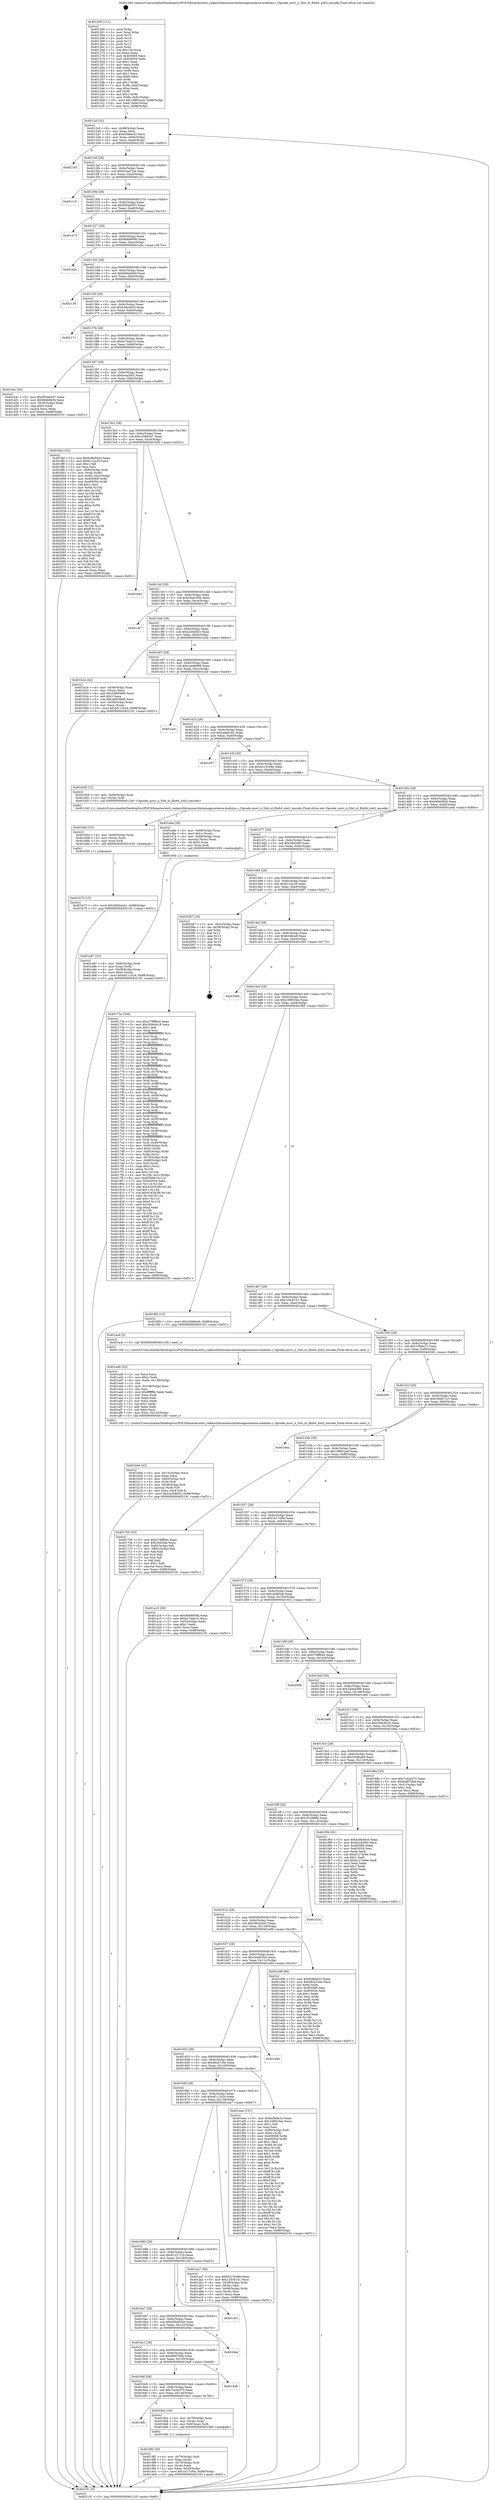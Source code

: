 digraph "0x401260" {
  label = "0x401260 (/mnt/c/Users/mathe/Desktop/tcc/POCII/binaries/extr_radare2librasmarchxtensagnuxtensa-modules.c_Opcode_movi_n_Slot_xt_flix64_slot2_encode_Final-ollvm.out::main(0))"
  labelloc = "t"
  node[shape=record]

  Entry [label="",width=0.3,height=0.3,shape=circle,fillcolor=black,style=filled]
  "0x4012cf" [label="{
     0x4012cf [32]\l
     | [instrs]\l
     &nbsp;&nbsp;0x4012cf \<+6\>: mov -0x88(%rbp),%eax\l
     &nbsp;&nbsp;0x4012d5 \<+2\>: mov %eax,%ecx\l
     &nbsp;&nbsp;0x4012d7 \<+6\>: sub $0x82febe32,%ecx\l
     &nbsp;&nbsp;0x4012dd \<+6\>: mov %eax,-0x9c(%rbp)\l
     &nbsp;&nbsp;0x4012e3 \<+6\>: mov %ecx,-0xa0(%rbp)\l
     &nbsp;&nbsp;0x4012e9 \<+6\>: je 0000000000402163 \<main+0xf03\>\l
  }"]
  "0x402163" [label="{
     0x402163\l
  }", style=dashed]
  "0x4012ef" [label="{
     0x4012ef [28]\l
     | [instrs]\l
     &nbsp;&nbsp;0x4012ef \<+5\>: jmp 00000000004012f4 \<main+0x94\>\l
     &nbsp;&nbsp;0x4012f4 \<+6\>: mov -0x9c(%rbp),%eax\l
     &nbsp;&nbsp;0x4012fa \<+5\>: sub $0x91ba27ee,%eax\l
     &nbsp;&nbsp;0x4012ff \<+6\>: mov %eax,-0xa4(%rbp)\l
     &nbsp;&nbsp;0x401305 \<+6\>: je 0000000000401c15 \<main+0x9b5\>\l
  }"]
  Exit [label="",width=0.3,height=0.3,shape=circle,fillcolor=black,style=filled,peripheries=2]
  "0x401c15" [label="{
     0x401c15\l
  }", style=dashed]
  "0x40130b" [label="{
     0x40130b [28]\l
     | [instrs]\l
     &nbsp;&nbsp;0x40130b \<+5\>: jmp 0000000000401310 \<main+0xb0\>\l
     &nbsp;&nbsp;0x401310 \<+6\>: mov -0x9c(%rbp),%eax\l
     &nbsp;&nbsp;0x401316 \<+5\>: sub $0x955a65d7,%eax\l
     &nbsp;&nbsp;0x40131b \<+6\>: mov %eax,-0xa8(%rbp)\l
     &nbsp;&nbsp;0x401321 \<+6\>: je 0000000000401e75 \<main+0xc15\>\l
  }"]
  "0x401b73" [label="{
     0x401b73 [15]\l
     | [instrs]\l
     &nbsp;&nbsp;0x401b73 \<+10\>: movl $0x39d24a41,-0x88(%rbp)\l
     &nbsp;&nbsp;0x401b7d \<+5\>: jmp 0000000000402191 \<main+0xf31\>\l
  }"]
  "0x401e75" [label="{
     0x401e75\l
  }", style=dashed]
  "0x401327" [label="{
     0x401327 [28]\l
     | [instrs]\l
     &nbsp;&nbsp;0x401327 \<+5\>: jmp 000000000040132c \<main+0xcc\>\l
     &nbsp;&nbsp;0x40132c \<+6\>: mov -0x9c(%rbp),%eax\l
     &nbsp;&nbsp;0x401332 \<+5\>: sub $0x9b68809b,%eax\l
     &nbsp;&nbsp;0x401337 \<+6\>: mov %eax,-0xac(%rbp)\l
     &nbsp;&nbsp;0x40133d \<+6\>: je 0000000000401a2e \<main+0x7ce\>\l
  }"]
  "0x401b64" [label="{
     0x401b64 [15]\l
     | [instrs]\l
     &nbsp;&nbsp;0x401b64 \<+4\>: mov -0x60(%rbp),%rax\l
     &nbsp;&nbsp;0x401b68 \<+3\>: mov (%rax),%rax\l
     &nbsp;&nbsp;0x401b6b \<+3\>: mov %rax,%rdi\l
     &nbsp;&nbsp;0x401b6e \<+5\>: call 0000000000401030 \<free@plt\>\l
     | [calls]\l
     &nbsp;&nbsp;0x401030 \{1\} (unknown)\l
  }"]
  "0x401a2e" [label="{
     0x401a2e\l
  }", style=dashed]
  "0x401343" [label="{
     0x401343 [28]\l
     | [instrs]\l
     &nbsp;&nbsp;0x401343 \<+5\>: jmp 0000000000401348 \<main+0xe8\>\l
     &nbsp;&nbsp;0x401348 \<+6\>: mov -0x9c(%rbp),%eax\l
     &nbsp;&nbsp;0x40134e \<+5\>: sub $0x9d9ad40d,%eax\l
     &nbsp;&nbsp;0x401353 \<+6\>: mov %eax,-0xb0(%rbp)\l
     &nbsp;&nbsp;0x401359 \<+6\>: je 0000000000402139 \<main+0xed9\>\l
  }"]
  "0x401b04" [label="{
     0x401b04 [42]\l
     | [instrs]\l
     &nbsp;&nbsp;0x401b04 \<+6\>: mov -0x13c(%rbp),%ecx\l
     &nbsp;&nbsp;0x401b0a \<+3\>: imul %eax,%ecx\l
     &nbsp;&nbsp;0x401b0d \<+4\>: mov -0x60(%rbp),%r8\l
     &nbsp;&nbsp;0x401b11 \<+3\>: mov (%r8),%r8\l
     &nbsp;&nbsp;0x401b14 \<+4\>: mov -0x58(%rbp),%r9\l
     &nbsp;&nbsp;0x401b18 \<+3\>: movslq (%r9),%r9\l
     &nbsp;&nbsp;0x401b1b \<+4\>: mov %ecx,(%r8,%r9,4)\l
     &nbsp;&nbsp;0x401b1f \<+10\>: movl $0xca30e833,-0x88(%rbp)\l
     &nbsp;&nbsp;0x401b29 \<+5\>: jmp 0000000000402191 \<main+0xf31\>\l
  }"]
  "0x402139" [label="{
     0x402139\l
  }", style=dashed]
  "0x40135f" [label="{
     0x40135f [28]\l
     | [instrs]\l
     &nbsp;&nbsp;0x40135f \<+5\>: jmp 0000000000401364 \<main+0x104\>\l
     &nbsp;&nbsp;0x401364 \<+6\>: mov -0x9c(%rbp),%eax\l
     &nbsp;&nbsp;0x40136a \<+5\>: sub $0xb38c84c0,%eax\l
     &nbsp;&nbsp;0x40136f \<+6\>: mov %eax,-0xb4(%rbp)\l
     &nbsp;&nbsp;0x401375 \<+6\>: je 000000000040217c \<main+0xf1c\>\l
  }"]
  "0x401ad0" [label="{
     0x401ad0 [52]\l
     | [instrs]\l
     &nbsp;&nbsp;0x401ad0 \<+2\>: xor %ecx,%ecx\l
     &nbsp;&nbsp;0x401ad2 \<+5\>: mov $0x2,%edx\l
     &nbsp;&nbsp;0x401ad7 \<+6\>: mov %edx,-0x138(%rbp)\l
     &nbsp;&nbsp;0x401add \<+1\>: cltd\l
     &nbsp;&nbsp;0x401ade \<+6\>: mov -0x138(%rbp),%esi\l
     &nbsp;&nbsp;0x401ae4 \<+2\>: idiv %esi\l
     &nbsp;&nbsp;0x401ae6 \<+6\>: imul $0xfffffffe,%edx,%edx\l
     &nbsp;&nbsp;0x401aec \<+2\>: mov %ecx,%edi\l
     &nbsp;&nbsp;0x401aee \<+2\>: sub %edx,%edi\l
     &nbsp;&nbsp;0x401af0 \<+2\>: mov %ecx,%edx\l
     &nbsp;&nbsp;0x401af2 \<+3\>: sub $0x1,%edx\l
     &nbsp;&nbsp;0x401af5 \<+2\>: add %edx,%edi\l
     &nbsp;&nbsp;0x401af7 \<+2\>: sub %edi,%ecx\l
     &nbsp;&nbsp;0x401af9 \<+6\>: mov %ecx,-0x13c(%rbp)\l
     &nbsp;&nbsp;0x401aff \<+5\>: call 0000000000401160 \<next_i\>\l
     | [calls]\l
     &nbsp;&nbsp;0x401160 \{1\} (/mnt/c/Users/mathe/Desktop/tcc/POCII/binaries/extr_radare2librasmarchxtensagnuxtensa-modules.c_Opcode_movi_n_Slot_xt_flix64_slot2_encode_Final-ollvm.out::next_i)\l
  }"]
  "0x40217c" [label="{
     0x40217c\l
  }", style=dashed]
  "0x40137b" [label="{
     0x40137b [28]\l
     | [instrs]\l
     &nbsp;&nbsp;0x40137b \<+5\>: jmp 0000000000401380 \<main+0x120\>\l
     &nbsp;&nbsp;0x401380 \<+6\>: mov -0x9c(%rbp),%eax\l
     &nbsp;&nbsp;0x401386 \<+5\>: sub $0xbc74ab10,%eax\l
     &nbsp;&nbsp;0x40138b \<+6\>: mov %eax,-0xb8(%rbp)\l
     &nbsp;&nbsp;0x401391 \<+6\>: je 0000000000401a4c \<main+0x7ec\>\l
  }"]
  "0x401a87" [label="{
     0x401a87 [32]\l
     | [instrs]\l
     &nbsp;&nbsp;0x401a87 \<+4\>: mov -0x60(%rbp),%rdi\l
     &nbsp;&nbsp;0x401a8b \<+3\>: mov %rax,(%rdi)\l
     &nbsp;&nbsp;0x401a8e \<+4\>: mov -0x58(%rbp),%rax\l
     &nbsp;&nbsp;0x401a92 \<+6\>: movl $0x0,(%rax)\l
     &nbsp;&nbsp;0x401a98 \<+10\>: movl $0x4f111b24,-0x88(%rbp)\l
     &nbsp;&nbsp;0x401aa2 \<+5\>: jmp 0000000000402191 \<main+0xf31\>\l
  }"]
  "0x401a4c" [label="{
     0x401a4c [30]\l
     | [instrs]\l
     &nbsp;&nbsp;0x401a4c \<+5\>: mov $0x955a65d7,%eax\l
     &nbsp;&nbsp;0x401a51 \<+5\>: mov $0xf46b9626,%ecx\l
     &nbsp;&nbsp;0x401a56 \<+3\>: mov -0x30(%rbp),%edx\l
     &nbsp;&nbsp;0x401a59 \<+3\>: cmp $0x0,%edx\l
     &nbsp;&nbsp;0x401a5c \<+3\>: cmove %ecx,%eax\l
     &nbsp;&nbsp;0x401a5f \<+6\>: mov %eax,-0x88(%rbp)\l
     &nbsp;&nbsp;0x401a65 \<+5\>: jmp 0000000000402191 \<main+0xf31\>\l
  }"]
  "0x401397" [label="{
     0x401397 [28]\l
     | [instrs]\l
     &nbsp;&nbsp;0x401397 \<+5\>: jmp 000000000040139c \<main+0x13c\>\l
     &nbsp;&nbsp;0x40139c \<+6\>: mov -0x9c(%rbp),%eax\l
     &nbsp;&nbsp;0x4013a2 \<+5\>: sub $0xbcca3fd3,%eax\l
     &nbsp;&nbsp;0x4013a7 \<+6\>: mov %eax,-0xbc(%rbp)\l
     &nbsp;&nbsp;0x4013ad \<+6\>: je 0000000000401fef \<main+0xd8f\>\l
  }"]
  "0x4019f2" [label="{
     0x4019f2 [30]\l
     | [instrs]\l
     &nbsp;&nbsp;0x4019f2 \<+4\>: mov -0x70(%rbp),%rdi\l
     &nbsp;&nbsp;0x4019f6 \<+2\>: mov %eax,(%rdi)\l
     &nbsp;&nbsp;0x4019f8 \<+4\>: mov -0x70(%rbp),%rdi\l
     &nbsp;&nbsp;0x4019fc \<+2\>: mov (%rdi),%eax\l
     &nbsp;&nbsp;0x4019fe \<+3\>: mov %eax,-0x30(%rbp)\l
     &nbsp;&nbsp;0x401a01 \<+10\>: movl $0x1b17cf0a,-0x88(%rbp)\l
     &nbsp;&nbsp;0x401a0b \<+5\>: jmp 0000000000402191 \<main+0xf31\>\l
  }"]
  "0x401fef" [label="{
     0x401fef [152]\l
     | [instrs]\l
     &nbsp;&nbsp;0x401fef \<+5\>: mov $0xb38c84c0,%eax\l
     &nbsp;&nbsp;0x401ff4 \<+5\>: mov $0x611ec29,%ecx\l
     &nbsp;&nbsp;0x401ff9 \<+2\>: mov $0x1,%dl\l
     &nbsp;&nbsp;0x401ffb \<+2\>: xor %esi,%esi\l
     &nbsp;&nbsp;0x401ffd \<+4\>: mov -0x80(%rbp),%rdi\l
     &nbsp;&nbsp;0x402001 \<+3\>: mov (%rdi),%r8d\l
     &nbsp;&nbsp;0x402004 \<+4\>: mov %r8d,-0x2c(%rbp)\l
     &nbsp;&nbsp;0x402008 \<+8\>: mov 0x405068,%r8d\l
     &nbsp;&nbsp;0x402010 \<+8\>: mov 0x405054,%r9d\l
     &nbsp;&nbsp;0x402018 \<+3\>: sub $0x1,%esi\l
     &nbsp;&nbsp;0x40201b \<+3\>: mov %r8d,%r10d\l
     &nbsp;&nbsp;0x40201e \<+3\>: add %esi,%r10d\l
     &nbsp;&nbsp;0x402021 \<+4\>: imul %r10d,%r8d\l
     &nbsp;&nbsp;0x402025 \<+4\>: and $0x1,%r8d\l
     &nbsp;&nbsp;0x402029 \<+4\>: cmp $0x0,%r8d\l
     &nbsp;&nbsp;0x40202d \<+4\>: sete %r11b\l
     &nbsp;&nbsp;0x402031 \<+4\>: cmp $0xa,%r9d\l
     &nbsp;&nbsp;0x402035 \<+3\>: setl %bl\l
     &nbsp;&nbsp;0x402038 \<+3\>: mov %r11b,%r14b\l
     &nbsp;&nbsp;0x40203b \<+4\>: xor $0xff,%r14b\l
     &nbsp;&nbsp;0x40203f \<+3\>: mov %bl,%r15b\l
     &nbsp;&nbsp;0x402042 \<+4\>: xor $0xff,%r15b\l
     &nbsp;&nbsp;0x402046 \<+3\>: xor $0x1,%dl\l
     &nbsp;&nbsp;0x402049 \<+3\>: mov %r14b,%r12b\l
     &nbsp;&nbsp;0x40204c \<+4\>: and $0xff,%r12b\l
     &nbsp;&nbsp;0x402050 \<+3\>: and %dl,%r11b\l
     &nbsp;&nbsp;0x402053 \<+3\>: mov %r15b,%r13b\l
     &nbsp;&nbsp;0x402056 \<+4\>: and $0xff,%r13b\l
     &nbsp;&nbsp;0x40205a \<+2\>: and %dl,%bl\l
     &nbsp;&nbsp;0x40205c \<+3\>: or %r11b,%r12b\l
     &nbsp;&nbsp;0x40205f \<+3\>: or %bl,%r13b\l
     &nbsp;&nbsp;0x402062 \<+3\>: xor %r13b,%r12b\l
     &nbsp;&nbsp;0x402065 \<+3\>: or %r15b,%r14b\l
     &nbsp;&nbsp;0x402068 \<+4\>: xor $0xff,%r14b\l
     &nbsp;&nbsp;0x40206c \<+3\>: or $0x1,%dl\l
     &nbsp;&nbsp;0x40206f \<+3\>: and %dl,%r14b\l
     &nbsp;&nbsp;0x402072 \<+3\>: or %r14b,%r12b\l
     &nbsp;&nbsp;0x402075 \<+4\>: test $0x1,%r12b\l
     &nbsp;&nbsp;0x402079 \<+3\>: cmovne %ecx,%eax\l
     &nbsp;&nbsp;0x40207c \<+6\>: mov %eax,-0x88(%rbp)\l
     &nbsp;&nbsp;0x402082 \<+5\>: jmp 0000000000402191 \<main+0xf31\>\l
  }"]
  "0x4013b3" [label="{
     0x4013b3 [28]\l
     | [instrs]\l
     &nbsp;&nbsp;0x4013b3 \<+5\>: jmp 00000000004013b8 \<main+0x158\>\l
     &nbsp;&nbsp;0x4013b8 \<+6\>: mov -0x9c(%rbp),%eax\l
     &nbsp;&nbsp;0x4013be \<+5\>: sub $0xc33e95a7,%eax\l
     &nbsp;&nbsp;0x4013c3 \<+6\>: mov %eax,-0xc0(%rbp)\l
     &nbsp;&nbsp;0x4013c9 \<+6\>: je 0000000000401b82 \<main+0x922\>\l
  }"]
  "0x4016fb" [label="{
     0x4016fb\l
  }", style=dashed]
  "0x401b82" [label="{
     0x401b82\l
  }", style=dashed]
  "0x4013cf" [label="{
     0x4013cf [28]\l
     | [instrs]\l
     &nbsp;&nbsp;0x4013cf \<+5\>: jmp 00000000004013d4 \<main+0x174\>\l
     &nbsp;&nbsp;0x4013d4 \<+6\>: mov -0x9c(%rbp),%eax\l
     &nbsp;&nbsp;0x4013da \<+5\>: sub $0xc9aa193e,%eax\l
     &nbsp;&nbsp;0x4013df \<+6\>: mov %eax,-0xc4(%rbp)\l
     &nbsp;&nbsp;0x4013e5 \<+6\>: je 0000000000401cd7 \<main+0xa77\>\l
  }"]
  "0x4019e2" [label="{
     0x4019e2 [16]\l
     | [instrs]\l
     &nbsp;&nbsp;0x4019e2 \<+4\>: mov -0x78(%rbp),%rax\l
     &nbsp;&nbsp;0x4019e6 \<+3\>: mov (%rax),%rax\l
     &nbsp;&nbsp;0x4019e9 \<+4\>: mov 0x8(%rax),%rdi\l
     &nbsp;&nbsp;0x4019ed \<+5\>: call 0000000000401060 \<atoi@plt\>\l
     | [calls]\l
     &nbsp;&nbsp;0x401060 \{1\} (unknown)\l
  }"]
  "0x401cd7" [label="{
     0x401cd7\l
  }", style=dashed]
  "0x4013eb" [label="{
     0x4013eb [28]\l
     | [instrs]\l
     &nbsp;&nbsp;0x4013eb \<+5\>: jmp 00000000004013f0 \<main+0x190\>\l
     &nbsp;&nbsp;0x4013f0 \<+6\>: mov -0x9c(%rbp),%eax\l
     &nbsp;&nbsp;0x4013f6 \<+5\>: sub $0xca30e833,%eax\l
     &nbsp;&nbsp;0x4013fb \<+6\>: mov %eax,-0xc8(%rbp)\l
     &nbsp;&nbsp;0x401401 \<+6\>: je 0000000000401b2e \<main+0x8ce\>\l
  }"]
  "0x4016df" [label="{
     0x4016df [28]\l
     | [instrs]\l
     &nbsp;&nbsp;0x4016df \<+5\>: jmp 00000000004016e4 \<main+0x484\>\l
     &nbsp;&nbsp;0x4016e4 \<+6\>: mov -0x9c(%rbp),%eax\l
     &nbsp;&nbsp;0x4016ea \<+5\>: sub $0x7ce2e475,%eax\l
     &nbsp;&nbsp;0x4016ef \<+6\>: mov %eax,-0x134(%rbp)\l
     &nbsp;&nbsp;0x4016f5 \<+6\>: je 00000000004019e2 \<main+0x782\>\l
  }"]
  "0x401b2e" [label="{
     0x401b2e [42]\l
     | [instrs]\l
     &nbsp;&nbsp;0x401b2e \<+4\>: mov -0x58(%rbp),%rax\l
     &nbsp;&nbsp;0x401b32 \<+2\>: mov (%rax),%ecx\l
     &nbsp;&nbsp;0x401b34 \<+6\>: add $0x24805b90,%ecx\l
     &nbsp;&nbsp;0x401b3a \<+3\>: add $0x1,%ecx\l
     &nbsp;&nbsp;0x401b3d \<+6\>: sub $0x24805b90,%ecx\l
     &nbsp;&nbsp;0x401b43 \<+4\>: mov -0x58(%rbp),%rax\l
     &nbsp;&nbsp;0x401b47 \<+2\>: mov %ecx,(%rax)\l
     &nbsp;&nbsp;0x401b49 \<+10\>: movl $0x4f111b24,-0x88(%rbp)\l
     &nbsp;&nbsp;0x401b53 \<+5\>: jmp 0000000000402191 \<main+0xf31\>\l
  }"]
  "0x401407" [label="{
     0x401407 [28]\l
     | [instrs]\l
     &nbsp;&nbsp;0x401407 \<+5\>: jmp 000000000040140c \<main+0x1ac\>\l
     &nbsp;&nbsp;0x40140c \<+6\>: mov -0x9c(%rbp),%eax\l
     &nbsp;&nbsp;0x401412 \<+5\>: sub $0xccedb886,%eax\l
     &nbsp;&nbsp;0x401417 \<+6\>: mov %eax,-0xcc(%rbp)\l
     &nbsp;&nbsp;0x40141d \<+6\>: je 0000000000401ca4 \<main+0xa44\>\l
  }"]
  "0x4018a8" [label="{
     0x4018a8\l
  }", style=dashed]
  "0x401ca4" [label="{
     0x401ca4\l
  }", style=dashed]
  "0x401423" [label="{
     0x401423 [28]\l
     | [instrs]\l
     &nbsp;&nbsp;0x401423 \<+5\>: jmp 0000000000401428 \<main+0x1c8\>\l
     &nbsp;&nbsp;0x401428 \<+6\>: mov -0x9c(%rbp),%eax\l
     &nbsp;&nbsp;0x40142e \<+5\>: sub $0xceddcc62,%eax\l
     &nbsp;&nbsp;0x401433 \<+6\>: mov %eax,-0xd0(%rbp)\l
     &nbsp;&nbsp;0x401439 \<+6\>: je 0000000000401d57 \<main+0xaf7\>\l
  }"]
  "0x4016c3" [label="{
     0x4016c3 [28]\l
     | [instrs]\l
     &nbsp;&nbsp;0x4016c3 \<+5\>: jmp 00000000004016c8 \<main+0x468\>\l
     &nbsp;&nbsp;0x4016c8 \<+6\>: mov -0x9c(%rbp),%eax\l
     &nbsp;&nbsp;0x4016ce \<+5\>: sub $0x6e8f7bdb,%eax\l
     &nbsp;&nbsp;0x4016d3 \<+6\>: mov %eax,-0x130(%rbp)\l
     &nbsp;&nbsp;0x4016d9 \<+6\>: je 00000000004018a8 \<main+0x648\>\l
  }"]
  "0x401d57" [label="{
     0x401d57\l
  }", style=dashed]
  "0x40143f" [label="{
     0x40143f [28]\l
     | [instrs]\l
     &nbsp;&nbsp;0x40143f \<+5\>: jmp 0000000000401444 \<main+0x1e4\>\l
     &nbsp;&nbsp;0x401444 \<+6\>: mov -0x9c(%rbp),%eax\l
     &nbsp;&nbsp;0x40144a \<+5\>: sub $0xd210248e,%eax\l
     &nbsp;&nbsp;0x40144f \<+6\>: mov %eax,-0xd4(%rbp)\l
     &nbsp;&nbsp;0x401455 \<+6\>: je 0000000000401b58 \<main+0x8f8\>\l
  }"]
  "0x4020de" [label="{
     0x4020de\l
  }", style=dashed]
  "0x401b58" [label="{
     0x401b58 [12]\l
     | [instrs]\l
     &nbsp;&nbsp;0x401b58 \<+4\>: mov -0x60(%rbp),%rax\l
     &nbsp;&nbsp;0x401b5c \<+3\>: mov (%rax),%rdi\l
     &nbsp;&nbsp;0x401b5f \<+5\>: call 0000000000401240 \<Opcode_movi_n_Slot_xt_flix64_slot2_encode\>\l
     | [calls]\l
     &nbsp;&nbsp;0x401240 \{1\} (/mnt/c/Users/mathe/Desktop/tcc/POCII/binaries/extr_radare2librasmarchxtensagnuxtensa-modules.c_Opcode_movi_n_Slot_xt_flix64_slot2_encode_Final-ollvm.out::Opcode_movi_n_Slot_xt_flix64_slot2_encode)\l
  }"]
  "0x40145b" [label="{
     0x40145b [28]\l
     | [instrs]\l
     &nbsp;&nbsp;0x40145b \<+5\>: jmp 0000000000401460 \<main+0x200\>\l
     &nbsp;&nbsp;0x401460 \<+6\>: mov -0x9c(%rbp),%eax\l
     &nbsp;&nbsp;0x401466 \<+5\>: sub $0xf46b9626,%eax\l
     &nbsp;&nbsp;0x40146b \<+6\>: mov %eax,-0xd8(%rbp)\l
     &nbsp;&nbsp;0x401471 \<+6\>: je 0000000000401a6a \<main+0x80a\>\l
  }"]
  "0x4016a7" [label="{
     0x4016a7 [28]\l
     | [instrs]\l
     &nbsp;&nbsp;0x4016a7 \<+5\>: jmp 00000000004016ac \<main+0x44c\>\l
     &nbsp;&nbsp;0x4016ac \<+6\>: mov -0x9c(%rbp),%eax\l
     &nbsp;&nbsp;0x4016b2 \<+5\>: sub $0x630a93d4,%eax\l
     &nbsp;&nbsp;0x4016b7 \<+6\>: mov %eax,-0x12c(%rbp)\l
     &nbsp;&nbsp;0x4016bd \<+6\>: je 00000000004020de \<main+0xe7e\>\l
  }"]
  "0x401a6a" [label="{
     0x401a6a [29]\l
     | [instrs]\l
     &nbsp;&nbsp;0x401a6a \<+4\>: mov -0x68(%rbp),%rax\l
     &nbsp;&nbsp;0x401a6e \<+6\>: movl $0x1,(%rax)\l
     &nbsp;&nbsp;0x401a74 \<+4\>: mov -0x68(%rbp),%rax\l
     &nbsp;&nbsp;0x401a78 \<+3\>: movslq (%rax),%rax\l
     &nbsp;&nbsp;0x401a7b \<+4\>: shl $0x2,%rax\l
     &nbsp;&nbsp;0x401a7f \<+3\>: mov %rax,%rdi\l
     &nbsp;&nbsp;0x401a82 \<+5\>: call 0000000000401050 \<malloc@plt\>\l
     | [calls]\l
     &nbsp;&nbsp;0x401050 \{1\} (unknown)\l
  }"]
  "0x401477" [label="{
     0x401477 [28]\l
     | [instrs]\l
     &nbsp;&nbsp;0x401477 \<+5\>: jmp 000000000040147c \<main+0x21c\>\l
     &nbsp;&nbsp;0x40147c \<+6\>: mov -0x9c(%rbp),%eax\l
     &nbsp;&nbsp;0x401482 \<+5\>: sub $0x29d34fe,%eax\l
     &nbsp;&nbsp;0x401487 \<+6\>: mov %eax,-0xdc(%rbp)\l
     &nbsp;&nbsp;0x40148d \<+6\>: je 000000000040173a \<main+0x4da\>\l
  }"]
  "0x401cb3" [label="{
     0x401cb3\l
  }", style=dashed]
  "0x40173a" [label="{
     0x40173a [336]\l
     | [instrs]\l
     &nbsp;&nbsp;0x40173a \<+5\>: mov $0x278ff844,%eax\l
     &nbsp;&nbsp;0x40173f \<+5\>: mov $0x309c6418,%ecx\l
     &nbsp;&nbsp;0x401744 \<+2\>: mov $0x1,%dl\l
     &nbsp;&nbsp;0x401746 \<+3\>: mov %rsp,%rsi\l
     &nbsp;&nbsp;0x401749 \<+4\>: add $0xfffffffffffffff0,%rsi\l
     &nbsp;&nbsp;0x40174d \<+3\>: mov %rsi,%rsp\l
     &nbsp;&nbsp;0x401750 \<+4\>: mov %rsi,-0x80(%rbp)\l
     &nbsp;&nbsp;0x401754 \<+3\>: mov %rsp,%rsi\l
     &nbsp;&nbsp;0x401757 \<+4\>: add $0xfffffffffffffff0,%rsi\l
     &nbsp;&nbsp;0x40175b \<+3\>: mov %rsi,%rsp\l
     &nbsp;&nbsp;0x40175e \<+3\>: mov %rsp,%rdi\l
     &nbsp;&nbsp;0x401761 \<+4\>: add $0xfffffffffffffff0,%rdi\l
     &nbsp;&nbsp;0x401765 \<+3\>: mov %rdi,%rsp\l
     &nbsp;&nbsp;0x401768 \<+4\>: mov %rdi,-0x78(%rbp)\l
     &nbsp;&nbsp;0x40176c \<+3\>: mov %rsp,%rdi\l
     &nbsp;&nbsp;0x40176f \<+4\>: add $0xfffffffffffffff0,%rdi\l
     &nbsp;&nbsp;0x401773 \<+3\>: mov %rdi,%rsp\l
     &nbsp;&nbsp;0x401776 \<+4\>: mov %rdi,-0x70(%rbp)\l
     &nbsp;&nbsp;0x40177a \<+3\>: mov %rsp,%rdi\l
     &nbsp;&nbsp;0x40177d \<+4\>: add $0xfffffffffffffff0,%rdi\l
     &nbsp;&nbsp;0x401781 \<+3\>: mov %rdi,%rsp\l
     &nbsp;&nbsp;0x401784 \<+4\>: mov %rdi,-0x68(%rbp)\l
     &nbsp;&nbsp;0x401788 \<+3\>: mov %rsp,%rdi\l
     &nbsp;&nbsp;0x40178b \<+4\>: add $0xfffffffffffffff0,%rdi\l
     &nbsp;&nbsp;0x40178f \<+3\>: mov %rdi,%rsp\l
     &nbsp;&nbsp;0x401792 \<+4\>: mov %rdi,-0x60(%rbp)\l
     &nbsp;&nbsp;0x401796 \<+3\>: mov %rsp,%rdi\l
     &nbsp;&nbsp;0x401799 \<+4\>: add $0xfffffffffffffff0,%rdi\l
     &nbsp;&nbsp;0x40179d \<+3\>: mov %rdi,%rsp\l
     &nbsp;&nbsp;0x4017a0 \<+4\>: mov %rdi,-0x58(%rbp)\l
     &nbsp;&nbsp;0x4017a4 \<+3\>: mov %rsp,%rdi\l
     &nbsp;&nbsp;0x4017a7 \<+4\>: add $0xfffffffffffffff0,%rdi\l
     &nbsp;&nbsp;0x4017ab \<+3\>: mov %rdi,%rsp\l
     &nbsp;&nbsp;0x4017ae \<+4\>: mov %rdi,-0x50(%rbp)\l
     &nbsp;&nbsp;0x4017b2 \<+3\>: mov %rsp,%rdi\l
     &nbsp;&nbsp;0x4017b5 \<+4\>: add $0xfffffffffffffff0,%rdi\l
     &nbsp;&nbsp;0x4017b9 \<+3\>: mov %rdi,%rsp\l
     &nbsp;&nbsp;0x4017bc \<+4\>: mov %rdi,-0x48(%rbp)\l
     &nbsp;&nbsp;0x4017c0 \<+3\>: mov %rsp,%rdi\l
     &nbsp;&nbsp;0x4017c3 \<+4\>: add $0xfffffffffffffff0,%rdi\l
     &nbsp;&nbsp;0x4017c7 \<+3\>: mov %rdi,%rsp\l
     &nbsp;&nbsp;0x4017ca \<+4\>: mov %rdi,-0x40(%rbp)\l
     &nbsp;&nbsp;0x4017ce \<+4\>: mov -0x80(%rbp),%rdi\l
     &nbsp;&nbsp;0x4017d2 \<+6\>: movl $0x0,(%rdi)\l
     &nbsp;&nbsp;0x4017d8 \<+7\>: mov -0x8c(%rbp),%r8d\l
     &nbsp;&nbsp;0x4017df \<+3\>: mov %r8d,(%rsi)\l
     &nbsp;&nbsp;0x4017e2 \<+4\>: mov -0x78(%rbp),%rdi\l
     &nbsp;&nbsp;0x4017e6 \<+7\>: mov -0x98(%rbp),%r9\l
     &nbsp;&nbsp;0x4017ed \<+3\>: mov %r9,(%rdi)\l
     &nbsp;&nbsp;0x4017f0 \<+3\>: cmpl $0x2,(%rsi)\l
     &nbsp;&nbsp;0x4017f3 \<+4\>: setne %r10b\l
     &nbsp;&nbsp;0x4017f7 \<+4\>: and $0x1,%r10b\l
     &nbsp;&nbsp;0x4017fb \<+4\>: mov %r10b,-0x31(%rbp)\l
     &nbsp;&nbsp;0x4017ff \<+8\>: mov 0x405068,%r11d\l
     &nbsp;&nbsp;0x401807 \<+7\>: mov 0x405054,%ebx\l
     &nbsp;&nbsp;0x40180e \<+3\>: mov %r11d,%r14d\l
     &nbsp;&nbsp;0x401811 \<+7\>: add $0x434342f9,%r14d\l
     &nbsp;&nbsp;0x401818 \<+4\>: sub $0x1,%r14d\l
     &nbsp;&nbsp;0x40181c \<+7\>: sub $0x434342f9,%r14d\l
     &nbsp;&nbsp;0x401823 \<+4\>: imul %r14d,%r11d\l
     &nbsp;&nbsp;0x401827 \<+4\>: and $0x1,%r11d\l
     &nbsp;&nbsp;0x40182b \<+4\>: cmp $0x0,%r11d\l
     &nbsp;&nbsp;0x40182f \<+4\>: sete %r10b\l
     &nbsp;&nbsp;0x401833 \<+3\>: cmp $0xa,%ebx\l
     &nbsp;&nbsp;0x401836 \<+4\>: setl %r15b\l
     &nbsp;&nbsp;0x40183a \<+3\>: mov %r10b,%r12b\l
     &nbsp;&nbsp;0x40183d \<+4\>: xor $0xff,%r12b\l
     &nbsp;&nbsp;0x401841 \<+3\>: mov %r15b,%r13b\l
     &nbsp;&nbsp;0x401844 \<+4\>: xor $0xff,%r13b\l
     &nbsp;&nbsp;0x401848 \<+3\>: xor $0x1,%dl\l
     &nbsp;&nbsp;0x40184b \<+3\>: mov %r12b,%sil\l
     &nbsp;&nbsp;0x40184e \<+4\>: and $0xff,%sil\l
     &nbsp;&nbsp;0x401852 \<+3\>: and %dl,%r10b\l
     &nbsp;&nbsp;0x401855 \<+3\>: mov %r13b,%dil\l
     &nbsp;&nbsp;0x401858 \<+4\>: and $0xff,%dil\l
     &nbsp;&nbsp;0x40185c \<+3\>: and %dl,%r15b\l
     &nbsp;&nbsp;0x40185f \<+3\>: or %r10b,%sil\l
     &nbsp;&nbsp;0x401862 \<+3\>: or %r15b,%dil\l
     &nbsp;&nbsp;0x401865 \<+3\>: xor %dil,%sil\l
     &nbsp;&nbsp;0x401868 \<+3\>: or %r13b,%r12b\l
     &nbsp;&nbsp;0x40186b \<+4\>: xor $0xff,%r12b\l
     &nbsp;&nbsp;0x40186f \<+3\>: or $0x1,%dl\l
     &nbsp;&nbsp;0x401872 \<+3\>: and %dl,%r12b\l
     &nbsp;&nbsp;0x401875 \<+3\>: or %r12b,%sil\l
     &nbsp;&nbsp;0x401878 \<+4\>: test $0x1,%sil\l
     &nbsp;&nbsp;0x40187c \<+3\>: cmovne %ecx,%eax\l
     &nbsp;&nbsp;0x40187f \<+6\>: mov %eax,-0x88(%rbp)\l
     &nbsp;&nbsp;0x401885 \<+5\>: jmp 0000000000402191 \<main+0xf31\>\l
  }"]
  "0x401493" [label="{
     0x401493 [28]\l
     | [instrs]\l
     &nbsp;&nbsp;0x401493 \<+5\>: jmp 0000000000401498 \<main+0x238\>\l
     &nbsp;&nbsp;0x401498 \<+6\>: mov -0x9c(%rbp),%eax\l
     &nbsp;&nbsp;0x40149e \<+5\>: sub $0x611ec29,%eax\l
     &nbsp;&nbsp;0x4014a3 \<+6\>: mov %eax,-0xe0(%rbp)\l
     &nbsp;&nbsp;0x4014a9 \<+6\>: je 0000000000402087 \<main+0xe27\>\l
  }"]
  "0x40168b" [label="{
     0x40168b [28]\l
     | [instrs]\l
     &nbsp;&nbsp;0x40168b \<+5\>: jmp 0000000000401690 \<main+0x430\>\l
     &nbsp;&nbsp;0x401690 \<+6\>: mov -0x9c(%rbp),%eax\l
     &nbsp;&nbsp;0x401696 \<+5\>: sub $0x612371c9,%eax\l
     &nbsp;&nbsp;0x40169b \<+6\>: mov %eax,-0x128(%rbp)\l
     &nbsp;&nbsp;0x4016a1 \<+6\>: je 0000000000401cb3 \<main+0xa53\>\l
  }"]
  "0x402087" [label="{
     0x402087 [18]\l
     | [instrs]\l
     &nbsp;&nbsp;0x402087 \<+3\>: mov -0x2c(%rbp),%eax\l
     &nbsp;&nbsp;0x40208a \<+4\>: lea -0x28(%rbp),%rsp\l
     &nbsp;&nbsp;0x40208e \<+1\>: pop %rbx\l
     &nbsp;&nbsp;0x40208f \<+2\>: pop %r12\l
     &nbsp;&nbsp;0x402091 \<+2\>: pop %r13\l
     &nbsp;&nbsp;0x402093 \<+2\>: pop %r14\l
     &nbsp;&nbsp;0x402095 \<+2\>: pop %r15\l
     &nbsp;&nbsp;0x402097 \<+1\>: pop %rbp\l
     &nbsp;&nbsp;0x402098 \<+1\>: ret\l
  }"]
  "0x4014af" [label="{
     0x4014af [28]\l
     | [instrs]\l
     &nbsp;&nbsp;0x4014af \<+5\>: jmp 00000000004014b4 \<main+0x254\>\l
     &nbsp;&nbsp;0x4014b4 \<+6\>: mov -0x9c(%rbp),%eax\l
     &nbsp;&nbsp;0x4014ba \<+5\>: sub $0x6238ca8,%eax\l
     &nbsp;&nbsp;0x4014bf \<+6\>: mov %eax,-0xe4(%rbp)\l
     &nbsp;&nbsp;0x4014c5 \<+6\>: je 00000000004019d3 \<main+0x773\>\l
  }"]
  "0x401aa7" [label="{
     0x401aa7 [36]\l
     | [instrs]\l
     &nbsp;&nbsp;0x401aa7 \<+5\>: mov $0xd210248e,%eax\l
     &nbsp;&nbsp;0x401aac \<+5\>: mov $0x120c8141,%ecx\l
     &nbsp;&nbsp;0x401ab1 \<+4\>: mov -0x58(%rbp),%rdx\l
     &nbsp;&nbsp;0x401ab5 \<+2\>: mov (%rdx),%esi\l
     &nbsp;&nbsp;0x401ab7 \<+4\>: mov -0x68(%rbp),%rdx\l
     &nbsp;&nbsp;0x401abb \<+2\>: cmp (%rdx),%esi\l
     &nbsp;&nbsp;0x401abd \<+3\>: cmovl %ecx,%eax\l
     &nbsp;&nbsp;0x401ac0 \<+6\>: mov %eax,-0x88(%rbp)\l
     &nbsp;&nbsp;0x401ac6 \<+5\>: jmp 0000000000402191 \<main+0xf31\>\l
  }"]
  "0x4019d3" [label="{
     0x4019d3\l
  }", style=dashed]
  "0x4014cb" [label="{
     0x4014cb [28]\l
     | [instrs]\l
     &nbsp;&nbsp;0x4014cb \<+5\>: jmp 00000000004014d0 \<main+0x270\>\l
     &nbsp;&nbsp;0x4014d0 \<+6\>: mov -0x9c(%rbp),%eax\l
     &nbsp;&nbsp;0x4014d6 \<+5\>: sub $0x108910ee,%eax\l
     &nbsp;&nbsp;0x4014db \<+6\>: mov %eax,-0xe8(%rbp)\l
     &nbsp;&nbsp;0x4014e1 \<+6\>: je 0000000000401f85 \<main+0xd25\>\l
  }"]
  "0x40166f" [label="{
     0x40166f [28]\l
     | [instrs]\l
     &nbsp;&nbsp;0x40166f \<+5\>: jmp 0000000000401674 \<main+0x414\>\l
     &nbsp;&nbsp;0x401674 \<+6\>: mov -0x9c(%rbp),%eax\l
     &nbsp;&nbsp;0x40167a \<+5\>: sub $0x4f111b24,%eax\l
     &nbsp;&nbsp;0x40167f \<+6\>: mov %eax,-0x124(%rbp)\l
     &nbsp;&nbsp;0x401685 \<+6\>: je 0000000000401aa7 \<main+0x847\>\l
  }"]
  "0x401f85" [label="{
     0x401f85 [15]\l
     | [instrs]\l
     &nbsp;&nbsp;0x401f85 \<+10\>: movl $0x32f46ad0,-0x88(%rbp)\l
     &nbsp;&nbsp;0x401f8f \<+5\>: jmp 0000000000402191 \<main+0xf31\>\l
  }"]
  "0x4014e7" [label="{
     0x4014e7 [28]\l
     | [instrs]\l
     &nbsp;&nbsp;0x4014e7 \<+5\>: jmp 00000000004014ec \<main+0x28c\>\l
     &nbsp;&nbsp;0x4014ec \<+6\>: mov -0x9c(%rbp),%eax\l
     &nbsp;&nbsp;0x4014f2 \<+5\>: sub $0x120c8141,%eax\l
     &nbsp;&nbsp;0x4014f7 \<+6\>: mov %eax,-0xec(%rbp)\l
     &nbsp;&nbsp;0x4014fd \<+6\>: je 0000000000401acb \<main+0x86b\>\l
  }"]
  "0x401eee" [label="{
     0x401eee [151]\l
     | [instrs]\l
     &nbsp;&nbsp;0x401eee \<+5\>: mov $0x82febe32,%eax\l
     &nbsp;&nbsp;0x401ef3 \<+5\>: mov $0x108910ee,%ecx\l
     &nbsp;&nbsp;0x401ef8 \<+2\>: mov $0x1,%dl\l
     &nbsp;&nbsp;0x401efa \<+2\>: xor %esi,%esi\l
     &nbsp;&nbsp;0x401efc \<+4\>: mov -0x80(%rbp),%rdi\l
     &nbsp;&nbsp;0x401f00 \<+6\>: movl $0x0,(%rdi)\l
     &nbsp;&nbsp;0x401f06 \<+8\>: mov 0x405068,%r8d\l
     &nbsp;&nbsp;0x401f0e \<+8\>: mov 0x405054,%r9d\l
     &nbsp;&nbsp;0x401f16 \<+3\>: sub $0x1,%esi\l
     &nbsp;&nbsp;0x401f19 \<+3\>: mov %r8d,%r10d\l
     &nbsp;&nbsp;0x401f1c \<+3\>: add %esi,%r10d\l
     &nbsp;&nbsp;0x401f1f \<+4\>: imul %r10d,%r8d\l
     &nbsp;&nbsp;0x401f23 \<+4\>: and $0x1,%r8d\l
     &nbsp;&nbsp;0x401f27 \<+4\>: cmp $0x0,%r8d\l
     &nbsp;&nbsp;0x401f2b \<+4\>: sete %r11b\l
     &nbsp;&nbsp;0x401f2f \<+4\>: cmp $0xa,%r9d\l
     &nbsp;&nbsp;0x401f33 \<+3\>: setl %bl\l
     &nbsp;&nbsp;0x401f36 \<+3\>: mov %r11b,%r14b\l
     &nbsp;&nbsp;0x401f39 \<+4\>: xor $0xff,%r14b\l
     &nbsp;&nbsp;0x401f3d \<+3\>: mov %bl,%r15b\l
     &nbsp;&nbsp;0x401f40 \<+4\>: xor $0xff,%r15b\l
     &nbsp;&nbsp;0x401f44 \<+3\>: xor $0x0,%dl\l
     &nbsp;&nbsp;0x401f47 \<+3\>: mov %r14b,%r12b\l
     &nbsp;&nbsp;0x401f4a \<+4\>: and $0x0,%r12b\l
     &nbsp;&nbsp;0x401f4e \<+3\>: and %dl,%r11b\l
     &nbsp;&nbsp;0x401f51 \<+3\>: mov %r15b,%r13b\l
     &nbsp;&nbsp;0x401f54 \<+4\>: and $0x0,%r13b\l
     &nbsp;&nbsp;0x401f58 \<+2\>: and %dl,%bl\l
     &nbsp;&nbsp;0x401f5a \<+3\>: or %r11b,%r12b\l
     &nbsp;&nbsp;0x401f5d \<+3\>: or %bl,%r13b\l
     &nbsp;&nbsp;0x401f60 \<+3\>: xor %r13b,%r12b\l
     &nbsp;&nbsp;0x401f63 \<+3\>: or %r15b,%r14b\l
     &nbsp;&nbsp;0x401f66 \<+4\>: xor $0xff,%r14b\l
     &nbsp;&nbsp;0x401f6a \<+3\>: or $0x0,%dl\l
     &nbsp;&nbsp;0x401f6d \<+3\>: and %dl,%r14b\l
     &nbsp;&nbsp;0x401f70 \<+3\>: or %r14b,%r12b\l
     &nbsp;&nbsp;0x401f73 \<+4\>: test $0x1,%r12b\l
     &nbsp;&nbsp;0x401f77 \<+3\>: cmovne %ecx,%eax\l
     &nbsp;&nbsp;0x401f7a \<+6\>: mov %eax,-0x88(%rbp)\l
     &nbsp;&nbsp;0x401f80 \<+5\>: jmp 0000000000402191 \<main+0xf31\>\l
  }"]
  "0x401acb" [label="{
     0x401acb [5]\l
     | [instrs]\l
     &nbsp;&nbsp;0x401acb \<+5\>: call 0000000000401160 \<next_i\>\l
     | [calls]\l
     &nbsp;&nbsp;0x401160 \{1\} (/mnt/c/Users/mathe/Desktop/tcc/POCII/binaries/extr_radare2librasmarchxtensagnuxtensa-modules.c_Opcode_movi_n_Slot_xt_flix64_slot2_encode_Final-ollvm.out::next_i)\l
  }"]
  "0x401503" [label="{
     0x401503 [28]\l
     | [instrs]\l
     &nbsp;&nbsp;0x401503 \<+5\>: jmp 0000000000401508 \<main+0x2a8\>\l
     &nbsp;&nbsp;0x401508 \<+6\>: mov -0x9c(%rbp),%eax\l
     &nbsp;&nbsp;0x40150e \<+5\>: sub $0x15f6ee7c,%eax\l
     &nbsp;&nbsp;0x401513 \<+6\>: mov %eax,-0xf0(%rbp)\l
     &nbsp;&nbsp;0x401519 \<+6\>: je 00000000004020fc \<main+0xe9c\>\l
  }"]
  "0x401653" [label="{
     0x401653 [28]\l
     | [instrs]\l
     &nbsp;&nbsp;0x401653 \<+5\>: jmp 0000000000401658 \<main+0x3f8\>\l
     &nbsp;&nbsp;0x401658 \<+6\>: mov -0x9c(%rbp),%eax\l
     &nbsp;&nbsp;0x40165e \<+5\>: sub $0x482a7c0e,%eax\l
     &nbsp;&nbsp;0x401663 \<+6\>: mov %eax,-0x120(%rbp)\l
     &nbsp;&nbsp;0x401669 \<+6\>: je 0000000000401eee \<main+0xc8e\>\l
  }"]
  "0x4020fc" [label="{
     0x4020fc\l
  }", style=dashed]
  "0x40151f" [label="{
     0x40151f [28]\l
     | [instrs]\l
     &nbsp;&nbsp;0x40151f \<+5\>: jmp 0000000000401524 \<main+0x2c4\>\l
     &nbsp;&nbsp;0x401524 \<+6\>: mov -0x9c(%rbp),%eax\l
     &nbsp;&nbsp;0x40152a \<+5\>: sub $0x184827a1,%eax\l
     &nbsp;&nbsp;0x40152f \<+6\>: mov %eax,-0xf4(%rbp)\l
     &nbsp;&nbsp;0x401535 \<+6\>: je 0000000000401dea \<main+0xb8a\>\l
  }"]
  "0x401e84" [label="{
     0x401e84\l
  }", style=dashed]
  "0x401dea" [label="{
     0x401dea\l
  }", style=dashed]
  "0x40153b" [label="{
     0x40153b [28]\l
     | [instrs]\l
     &nbsp;&nbsp;0x40153b \<+5\>: jmp 0000000000401540 \<main+0x2e0\>\l
     &nbsp;&nbsp;0x401540 \<+6\>: mov -0x9c(%rbp),%eax\l
     &nbsp;&nbsp;0x401546 \<+5\>: sub $0x19881aa9,%eax\l
     &nbsp;&nbsp;0x40154b \<+6\>: mov %eax,-0xf8(%rbp)\l
     &nbsp;&nbsp;0x401551 \<+6\>: je 0000000000401705 \<main+0x4a5\>\l
  }"]
  "0x401637" [label="{
     0x401637 [28]\l
     | [instrs]\l
     &nbsp;&nbsp;0x401637 \<+5\>: jmp 000000000040163c \<main+0x3dc\>\l
     &nbsp;&nbsp;0x40163c \<+6\>: mov -0x9c(%rbp),%eax\l
     &nbsp;&nbsp;0x401642 \<+5\>: sub $0x3ea853e5,%eax\l
     &nbsp;&nbsp;0x401647 \<+6\>: mov %eax,-0x11c(%rbp)\l
     &nbsp;&nbsp;0x40164d \<+6\>: je 0000000000401e84 \<main+0xc24\>\l
  }"]
  "0x401705" [label="{
     0x401705 [53]\l
     | [instrs]\l
     &nbsp;&nbsp;0x401705 \<+5\>: mov $0x278ff844,%eax\l
     &nbsp;&nbsp;0x40170a \<+5\>: mov $0x29d34fe,%ecx\l
     &nbsp;&nbsp;0x40170f \<+6\>: mov -0x82(%rbp),%dl\l
     &nbsp;&nbsp;0x401715 \<+7\>: mov -0x81(%rbp),%sil\l
     &nbsp;&nbsp;0x40171c \<+3\>: mov %dl,%dil\l
     &nbsp;&nbsp;0x40171f \<+3\>: and %sil,%dil\l
     &nbsp;&nbsp;0x401722 \<+3\>: xor %sil,%dl\l
     &nbsp;&nbsp;0x401725 \<+3\>: or %dl,%dil\l
     &nbsp;&nbsp;0x401728 \<+4\>: test $0x1,%dil\l
     &nbsp;&nbsp;0x40172c \<+3\>: cmovne %ecx,%eax\l
     &nbsp;&nbsp;0x40172f \<+6\>: mov %eax,-0x88(%rbp)\l
     &nbsp;&nbsp;0x401735 \<+5\>: jmp 0000000000402191 \<main+0xf31\>\l
  }"]
  "0x401557" [label="{
     0x401557 [28]\l
     | [instrs]\l
     &nbsp;&nbsp;0x401557 \<+5\>: jmp 000000000040155c \<main+0x2fc\>\l
     &nbsp;&nbsp;0x40155c \<+6\>: mov -0x9c(%rbp),%eax\l
     &nbsp;&nbsp;0x401562 \<+5\>: sub $0x1b17cf0a,%eax\l
     &nbsp;&nbsp;0x401567 \<+6\>: mov %eax,-0xfc(%rbp)\l
     &nbsp;&nbsp;0x40156d \<+6\>: je 0000000000401a10 \<main+0x7b0\>\l
  }"]
  "0x402191" [label="{
     0x402191 [5]\l
     | [instrs]\l
     &nbsp;&nbsp;0x402191 \<+5\>: jmp 00000000004012cf \<main+0x6f\>\l
  }"]
  "0x401260" [label="{
     0x401260 [111]\l
     | [instrs]\l
     &nbsp;&nbsp;0x401260 \<+1\>: push %rbp\l
     &nbsp;&nbsp;0x401261 \<+3\>: mov %rsp,%rbp\l
     &nbsp;&nbsp;0x401264 \<+2\>: push %r15\l
     &nbsp;&nbsp;0x401266 \<+2\>: push %r14\l
     &nbsp;&nbsp;0x401268 \<+2\>: push %r13\l
     &nbsp;&nbsp;0x40126a \<+2\>: push %r12\l
     &nbsp;&nbsp;0x40126c \<+1\>: push %rbx\l
     &nbsp;&nbsp;0x40126d \<+7\>: sub $0x128,%rsp\l
     &nbsp;&nbsp;0x401274 \<+2\>: xor %eax,%eax\l
     &nbsp;&nbsp;0x401276 \<+7\>: mov 0x405068,%ecx\l
     &nbsp;&nbsp;0x40127d \<+7\>: mov 0x405054,%edx\l
     &nbsp;&nbsp;0x401284 \<+3\>: sub $0x1,%eax\l
     &nbsp;&nbsp;0x401287 \<+3\>: mov %ecx,%r8d\l
     &nbsp;&nbsp;0x40128a \<+3\>: add %eax,%r8d\l
     &nbsp;&nbsp;0x40128d \<+4\>: imul %r8d,%ecx\l
     &nbsp;&nbsp;0x401291 \<+3\>: and $0x1,%ecx\l
     &nbsp;&nbsp;0x401294 \<+3\>: cmp $0x0,%ecx\l
     &nbsp;&nbsp;0x401297 \<+4\>: sete %r9b\l
     &nbsp;&nbsp;0x40129b \<+4\>: and $0x1,%r9b\l
     &nbsp;&nbsp;0x40129f \<+7\>: mov %r9b,-0x82(%rbp)\l
     &nbsp;&nbsp;0x4012a6 \<+3\>: cmp $0xa,%edx\l
     &nbsp;&nbsp;0x4012a9 \<+4\>: setl %r9b\l
     &nbsp;&nbsp;0x4012ad \<+4\>: and $0x1,%r9b\l
     &nbsp;&nbsp;0x4012b1 \<+7\>: mov %r9b,-0x81(%rbp)\l
     &nbsp;&nbsp;0x4012b8 \<+10\>: movl $0x19881aa9,-0x88(%rbp)\l
     &nbsp;&nbsp;0x4012c2 \<+6\>: mov %edi,-0x8c(%rbp)\l
     &nbsp;&nbsp;0x4012c8 \<+7\>: mov %rsi,-0x98(%rbp)\l
  }"]
  "0x401e98" [label="{
     0x401e98 [86]\l
     | [instrs]\l
     &nbsp;&nbsp;0x401e98 \<+5\>: mov $0x82febe32,%eax\l
     &nbsp;&nbsp;0x401e9d \<+5\>: mov $0x482a7c0e,%ecx\l
     &nbsp;&nbsp;0x401ea2 \<+2\>: xor %edx,%edx\l
     &nbsp;&nbsp;0x401ea4 \<+7\>: mov 0x405068,%esi\l
     &nbsp;&nbsp;0x401eab \<+7\>: mov 0x405054,%edi\l
     &nbsp;&nbsp;0x401eb2 \<+3\>: sub $0x1,%edx\l
     &nbsp;&nbsp;0x401eb5 \<+3\>: mov %esi,%r8d\l
     &nbsp;&nbsp;0x401eb8 \<+3\>: add %edx,%r8d\l
     &nbsp;&nbsp;0x401ebb \<+4\>: imul %r8d,%esi\l
     &nbsp;&nbsp;0x401ebf \<+3\>: and $0x1,%esi\l
     &nbsp;&nbsp;0x401ec2 \<+3\>: cmp $0x0,%esi\l
     &nbsp;&nbsp;0x401ec5 \<+4\>: sete %r9b\l
     &nbsp;&nbsp;0x401ec9 \<+3\>: cmp $0xa,%edi\l
     &nbsp;&nbsp;0x401ecc \<+4\>: setl %r10b\l
     &nbsp;&nbsp;0x401ed0 \<+3\>: mov %r9b,%r11b\l
     &nbsp;&nbsp;0x401ed3 \<+3\>: and %r10b,%r11b\l
     &nbsp;&nbsp;0x401ed6 \<+3\>: xor %r10b,%r9b\l
     &nbsp;&nbsp;0x401ed9 \<+3\>: or %r9b,%r11b\l
     &nbsp;&nbsp;0x401edc \<+4\>: test $0x1,%r11b\l
     &nbsp;&nbsp;0x401ee0 \<+3\>: cmovne %ecx,%eax\l
     &nbsp;&nbsp;0x401ee3 \<+6\>: mov %eax,-0x88(%rbp)\l
     &nbsp;&nbsp;0x401ee9 \<+5\>: jmp 0000000000402191 \<main+0xf31\>\l
  }"]
  "0x40161b" [label="{
     0x40161b [28]\l
     | [instrs]\l
     &nbsp;&nbsp;0x40161b \<+5\>: jmp 0000000000401620 \<main+0x3c0\>\l
     &nbsp;&nbsp;0x401620 \<+6\>: mov -0x9c(%rbp),%eax\l
     &nbsp;&nbsp;0x401626 \<+5\>: sub $0x39d24a41,%eax\l
     &nbsp;&nbsp;0x40162b \<+6\>: mov %eax,-0x118(%rbp)\l
     &nbsp;&nbsp;0x401631 \<+6\>: je 0000000000401e98 \<main+0xc38\>\l
  }"]
  "0x401a10" [label="{
     0x401a10 [30]\l
     | [instrs]\l
     &nbsp;&nbsp;0x401a10 \<+5\>: mov $0x9b68809b,%eax\l
     &nbsp;&nbsp;0x401a15 \<+5\>: mov $0xbc74ab10,%ecx\l
     &nbsp;&nbsp;0x401a1a \<+3\>: mov -0x30(%rbp),%edx\l
     &nbsp;&nbsp;0x401a1d \<+3\>: cmp $0x1,%edx\l
     &nbsp;&nbsp;0x401a20 \<+3\>: cmovl %ecx,%eax\l
     &nbsp;&nbsp;0x401a23 \<+6\>: mov %eax,-0x88(%rbp)\l
     &nbsp;&nbsp;0x401a29 \<+5\>: jmp 0000000000402191 \<main+0xf31\>\l
  }"]
  "0x401573" [label="{
     0x401573 [28]\l
     | [instrs]\l
     &nbsp;&nbsp;0x401573 \<+5\>: jmp 0000000000401578 \<main+0x318\>\l
     &nbsp;&nbsp;0x401578 \<+6\>: mov -0x9c(%rbp),%eax\l
     &nbsp;&nbsp;0x40157e \<+5\>: sub $0x1fe8f3a6,%eax\l
     &nbsp;&nbsp;0x401583 \<+6\>: mov %eax,-0x100(%rbp)\l
     &nbsp;&nbsp;0x401589 \<+6\>: je 0000000000401931 \<main+0x6d1\>\l
  }"]
  "0x401d2d" [label="{
     0x401d2d\l
  }", style=dashed]
  "0x401931" [label="{
     0x401931\l
  }", style=dashed]
  "0x40158f" [label="{
     0x40158f [28]\l
     | [instrs]\l
     &nbsp;&nbsp;0x40158f \<+5\>: jmp 0000000000401594 \<main+0x334\>\l
     &nbsp;&nbsp;0x401594 \<+6\>: mov -0x9c(%rbp),%eax\l
     &nbsp;&nbsp;0x40159a \<+5\>: sub $0x278ff844,%eax\l
     &nbsp;&nbsp;0x40159f \<+6\>: mov %eax,-0x104(%rbp)\l
     &nbsp;&nbsp;0x4015a5 \<+6\>: je 0000000000402099 \<main+0xe39\>\l
  }"]
  "0x4015ff" [label="{
     0x4015ff [28]\l
     | [instrs]\l
     &nbsp;&nbsp;0x4015ff \<+5\>: jmp 0000000000401604 \<main+0x3a4\>\l
     &nbsp;&nbsp;0x401604 \<+6\>: mov -0x9c(%rbp),%eax\l
     &nbsp;&nbsp;0x40160a \<+5\>: sub $0x351f9666,%eax\l
     &nbsp;&nbsp;0x40160f \<+6\>: mov %eax,-0x114(%rbp)\l
     &nbsp;&nbsp;0x401615 \<+6\>: je 0000000000401d2d \<main+0xacd\>\l
  }"]
  "0x402099" [label="{
     0x402099\l
  }", style=dashed]
  "0x4015ab" [label="{
     0x4015ab [28]\l
     | [instrs]\l
     &nbsp;&nbsp;0x4015ab \<+5\>: jmp 00000000004015b0 \<main+0x350\>\l
     &nbsp;&nbsp;0x4015b0 \<+6\>: mov -0x9c(%rbp),%eax\l
     &nbsp;&nbsp;0x4015b6 \<+5\>: sub $0x2a4ed396,%eax\l
     &nbsp;&nbsp;0x4015bb \<+6\>: mov %eax,-0x108(%rbp)\l
     &nbsp;&nbsp;0x4015c1 \<+6\>: je 0000000000401e66 \<main+0xc06\>\l
  }"]
  "0x401f94" [label="{
     0x401f94 [91]\l
     | [instrs]\l
     &nbsp;&nbsp;0x401f94 \<+5\>: mov $0xb38c84c0,%eax\l
     &nbsp;&nbsp;0x401f99 \<+5\>: mov $0xbcca3fd3,%ecx\l
     &nbsp;&nbsp;0x401f9e \<+7\>: mov 0x405068,%edx\l
     &nbsp;&nbsp;0x401fa5 \<+7\>: mov 0x405054,%esi\l
     &nbsp;&nbsp;0x401fac \<+2\>: mov %edx,%edi\l
     &nbsp;&nbsp;0x401fae \<+6\>: sub $0xb127ae9e,%edi\l
     &nbsp;&nbsp;0x401fb4 \<+3\>: sub $0x1,%edi\l
     &nbsp;&nbsp;0x401fb7 \<+6\>: add $0xb127ae9e,%edi\l
     &nbsp;&nbsp;0x401fbd \<+3\>: imul %edi,%edx\l
     &nbsp;&nbsp;0x401fc0 \<+3\>: and $0x1,%edx\l
     &nbsp;&nbsp;0x401fc3 \<+3\>: cmp $0x0,%edx\l
     &nbsp;&nbsp;0x401fc6 \<+4\>: sete %r8b\l
     &nbsp;&nbsp;0x401fca \<+3\>: cmp $0xa,%esi\l
     &nbsp;&nbsp;0x401fcd \<+4\>: setl %r9b\l
     &nbsp;&nbsp;0x401fd1 \<+3\>: mov %r8b,%r10b\l
     &nbsp;&nbsp;0x401fd4 \<+3\>: and %r9b,%r10b\l
     &nbsp;&nbsp;0x401fd7 \<+3\>: xor %r9b,%r8b\l
     &nbsp;&nbsp;0x401fda \<+3\>: or %r8b,%r10b\l
     &nbsp;&nbsp;0x401fdd \<+4\>: test $0x1,%r10b\l
     &nbsp;&nbsp;0x401fe1 \<+3\>: cmovne %ecx,%eax\l
     &nbsp;&nbsp;0x401fe4 \<+6\>: mov %eax,-0x88(%rbp)\l
     &nbsp;&nbsp;0x401fea \<+5\>: jmp 0000000000402191 \<main+0xf31\>\l
  }"]
  "0x401e66" [label="{
     0x401e66\l
  }", style=dashed]
  "0x4015c7" [label="{
     0x4015c7 [28]\l
     | [instrs]\l
     &nbsp;&nbsp;0x4015c7 \<+5\>: jmp 00000000004015cc \<main+0x36c\>\l
     &nbsp;&nbsp;0x4015cc \<+6\>: mov -0x9c(%rbp),%eax\l
     &nbsp;&nbsp;0x4015d2 \<+5\>: sub $0x309c6418,%eax\l
     &nbsp;&nbsp;0x4015d7 \<+6\>: mov %eax,-0x10c(%rbp)\l
     &nbsp;&nbsp;0x4015dd \<+6\>: je 000000000040188a \<main+0x62a\>\l
  }"]
  "0x4015e3" [label="{
     0x4015e3 [28]\l
     | [instrs]\l
     &nbsp;&nbsp;0x4015e3 \<+5\>: jmp 00000000004015e8 \<main+0x388\>\l
     &nbsp;&nbsp;0x4015e8 \<+6\>: mov -0x9c(%rbp),%eax\l
     &nbsp;&nbsp;0x4015ee \<+5\>: sub $0x32f46ad0,%eax\l
     &nbsp;&nbsp;0x4015f3 \<+6\>: mov %eax,-0x110(%rbp)\l
     &nbsp;&nbsp;0x4015f9 \<+6\>: je 0000000000401f94 \<main+0xd34\>\l
  }"]
  "0x40188a" [label="{
     0x40188a [30]\l
     | [instrs]\l
     &nbsp;&nbsp;0x40188a \<+5\>: mov $0x7ce2e475,%eax\l
     &nbsp;&nbsp;0x40188f \<+5\>: mov $0x6e8f7bdb,%ecx\l
     &nbsp;&nbsp;0x401894 \<+3\>: mov -0x31(%rbp),%dl\l
     &nbsp;&nbsp;0x401897 \<+3\>: test $0x1,%dl\l
     &nbsp;&nbsp;0x40189a \<+3\>: cmovne %ecx,%eax\l
     &nbsp;&nbsp;0x40189d \<+6\>: mov %eax,-0x88(%rbp)\l
     &nbsp;&nbsp;0x4018a3 \<+5\>: jmp 0000000000402191 \<main+0xf31\>\l
  }"]
  Entry -> "0x401260" [label=" 1"]
  "0x4012cf" -> "0x402163" [label=" 0"]
  "0x4012cf" -> "0x4012ef" [label=" 18"]
  "0x402087" -> Exit [label=" 1"]
  "0x4012ef" -> "0x401c15" [label=" 0"]
  "0x4012ef" -> "0x40130b" [label=" 18"]
  "0x401fef" -> "0x402191" [label=" 1"]
  "0x40130b" -> "0x401e75" [label=" 0"]
  "0x40130b" -> "0x401327" [label=" 18"]
  "0x401f94" -> "0x402191" [label=" 1"]
  "0x401327" -> "0x401a2e" [label=" 0"]
  "0x401327" -> "0x401343" [label=" 18"]
  "0x401f85" -> "0x402191" [label=" 1"]
  "0x401343" -> "0x402139" [label=" 0"]
  "0x401343" -> "0x40135f" [label=" 18"]
  "0x401eee" -> "0x402191" [label=" 1"]
  "0x40135f" -> "0x40217c" [label=" 0"]
  "0x40135f" -> "0x40137b" [label=" 18"]
  "0x401e98" -> "0x402191" [label=" 1"]
  "0x40137b" -> "0x401a4c" [label=" 1"]
  "0x40137b" -> "0x401397" [label=" 17"]
  "0x401b73" -> "0x402191" [label=" 1"]
  "0x401397" -> "0x401fef" [label=" 1"]
  "0x401397" -> "0x4013b3" [label=" 16"]
  "0x401b64" -> "0x401b73" [label=" 1"]
  "0x4013b3" -> "0x401b82" [label=" 0"]
  "0x4013b3" -> "0x4013cf" [label=" 16"]
  "0x401b58" -> "0x401b64" [label=" 1"]
  "0x4013cf" -> "0x401cd7" [label=" 0"]
  "0x4013cf" -> "0x4013eb" [label=" 16"]
  "0x401b2e" -> "0x402191" [label=" 1"]
  "0x4013eb" -> "0x401b2e" [label=" 1"]
  "0x4013eb" -> "0x401407" [label=" 15"]
  "0x401ad0" -> "0x401b04" [label=" 1"]
  "0x401407" -> "0x401ca4" [label=" 0"]
  "0x401407" -> "0x401423" [label=" 15"]
  "0x401acb" -> "0x401ad0" [label=" 1"]
  "0x401423" -> "0x401d57" [label=" 0"]
  "0x401423" -> "0x40143f" [label=" 15"]
  "0x401a87" -> "0x402191" [label=" 1"]
  "0x40143f" -> "0x401b58" [label=" 1"]
  "0x40143f" -> "0x40145b" [label=" 14"]
  "0x401a6a" -> "0x401a87" [label=" 1"]
  "0x40145b" -> "0x401a6a" [label=" 1"]
  "0x40145b" -> "0x401477" [label=" 13"]
  "0x401a10" -> "0x402191" [label=" 1"]
  "0x401477" -> "0x40173a" [label=" 1"]
  "0x401477" -> "0x401493" [label=" 12"]
  "0x4019f2" -> "0x402191" [label=" 1"]
  "0x401493" -> "0x402087" [label=" 1"]
  "0x401493" -> "0x4014af" [label=" 11"]
  "0x4016df" -> "0x4016fb" [label=" 0"]
  "0x4014af" -> "0x4019d3" [label=" 0"]
  "0x4014af" -> "0x4014cb" [label=" 11"]
  "0x4016df" -> "0x4019e2" [label=" 1"]
  "0x4014cb" -> "0x401f85" [label=" 1"]
  "0x4014cb" -> "0x4014e7" [label=" 10"]
  "0x4016c3" -> "0x4016df" [label=" 1"]
  "0x4014e7" -> "0x401acb" [label=" 1"]
  "0x4014e7" -> "0x401503" [label=" 9"]
  "0x4016c3" -> "0x4018a8" [label=" 0"]
  "0x401503" -> "0x4020fc" [label=" 0"]
  "0x401503" -> "0x40151f" [label=" 9"]
  "0x4016a7" -> "0x4016c3" [label=" 1"]
  "0x40151f" -> "0x401dea" [label=" 0"]
  "0x40151f" -> "0x40153b" [label=" 9"]
  "0x4016a7" -> "0x4020de" [label=" 0"]
  "0x40153b" -> "0x401705" [label=" 1"]
  "0x40153b" -> "0x401557" [label=" 8"]
  "0x401705" -> "0x402191" [label=" 1"]
  "0x401260" -> "0x4012cf" [label=" 1"]
  "0x402191" -> "0x4012cf" [label=" 17"]
  "0x40168b" -> "0x4016a7" [label=" 1"]
  "0x40173a" -> "0x402191" [label=" 1"]
  "0x40168b" -> "0x401cb3" [label=" 0"]
  "0x401557" -> "0x401a10" [label=" 1"]
  "0x401557" -> "0x401573" [label=" 7"]
  "0x40166f" -> "0x40168b" [label=" 1"]
  "0x401573" -> "0x401931" [label=" 0"]
  "0x401573" -> "0x40158f" [label=" 7"]
  "0x40166f" -> "0x401aa7" [label=" 2"]
  "0x40158f" -> "0x402099" [label=" 0"]
  "0x40158f" -> "0x4015ab" [label=" 7"]
  "0x401653" -> "0x40166f" [label=" 3"]
  "0x4015ab" -> "0x401e66" [label=" 0"]
  "0x4015ab" -> "0x4015c7" [label=" 7"]
  "0x401653" -> "0x401eee" [label=" 1"]
  "0x4015c7" -> "0x40188a" [label=" 1"]
  "0x4015c7" -> "0x4015e3" [label=" 6"]
  "0x40188a" -> "0x402191" [label=" 1"]
  "0x401aa7" -> "0x402191" [label=" 2"]
  "0x4015e3" -> "0x401f94" [label=" 1"]
  "0x4015e3" -> "0x4015ff" [label=" 5"]
  "0x401b04" -> "0x402191" [label=" 1"]
  "0x4015ff" -> "0x401d2d" [label=" 0"]
  "0x4015ff" -> "0x40161b" [label=" 5"]
  "0x4019e2" -> "0x4019f2" [label=" 1"]
  "0x40161b" -> "0x401e98" [label=" 1"]
  "0x40161b" -> "0x401637" [label=" 4"]
  "0x401a4c" -> "0x402191" [label=" 1"]
  "0x401637" -> "0x401e84" [label=" 0"]
  "0x401637" -> "0x401653" [label=" 4"]
}
